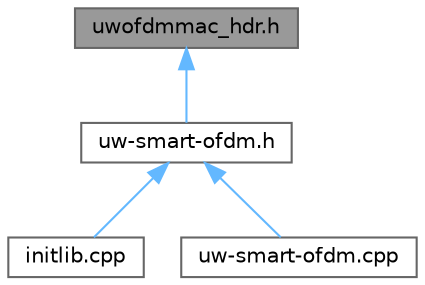 digraph "uwofdmmac_hdr.h"
{
 // LATEX_PDF_SIZE
  bgcolor="transparent";
  edge [fontname=Helvetica,fontsize=10,labelfontname=Helvetica,labelfontsize=10];
  node [fontname=Helvetica,fontsize=10,shape=box,height=0.2,width=0.4];
  Node1 [id="Node000001",label="uwofdmmac_hdr.h",height=0.2,width=0.4,color="gray40", fillcolor="grey60", style="filled", fontcolor="black",tooltip="Common necessary fields for smart-ofdm."];
  Node1 -> Node2 [id="edge1_Node000001_Node000002",dir="back",color="steelblue1",style="solid",tooltip=" "];
  Node2 [id="Node000002",label="uw-smart-ofdm.h",height=0.2,width=0.4,color="grey40", fillcolor="white", style="filled",URL="$uw-smart-ofdm_8h.html",tooltip="Your can find the description of this protocol in the paper, named \"A Reservation-based Adaptive MAC ..."];
  Node2 -> Node3 [id="edge2_Node000002_Node000003",dir="back",color="steelblue1",style="solid",tooltip=" "];
  Node3 [id="Node000003",label="initlib.cpp",height=0.2,width=0.4,color="grey40", fillcolor="white", style="filled",URL="$DESERT__Framework_2DESERT_2data__link_2uw-smart-ofdm_2initlib_8cpp.html",tooltip=" "];
  Node2 -> Node4 [id="edge3_Node000002_Node000004",dir="back",color="steelblue1",style="solid",tooltip=" "];
  Node4 [id="Node000004",label="uw-smart-ofdm.cpp",height=0.2,width=0.4,color="grey40", fillcolor="white", style="filled",URL="$uw-smart-ofdm_8cpp.html",tooltip="SMART_OFDM can work as MACA full bandwidth or MACA with control carriers divided from data carriers."];
}
